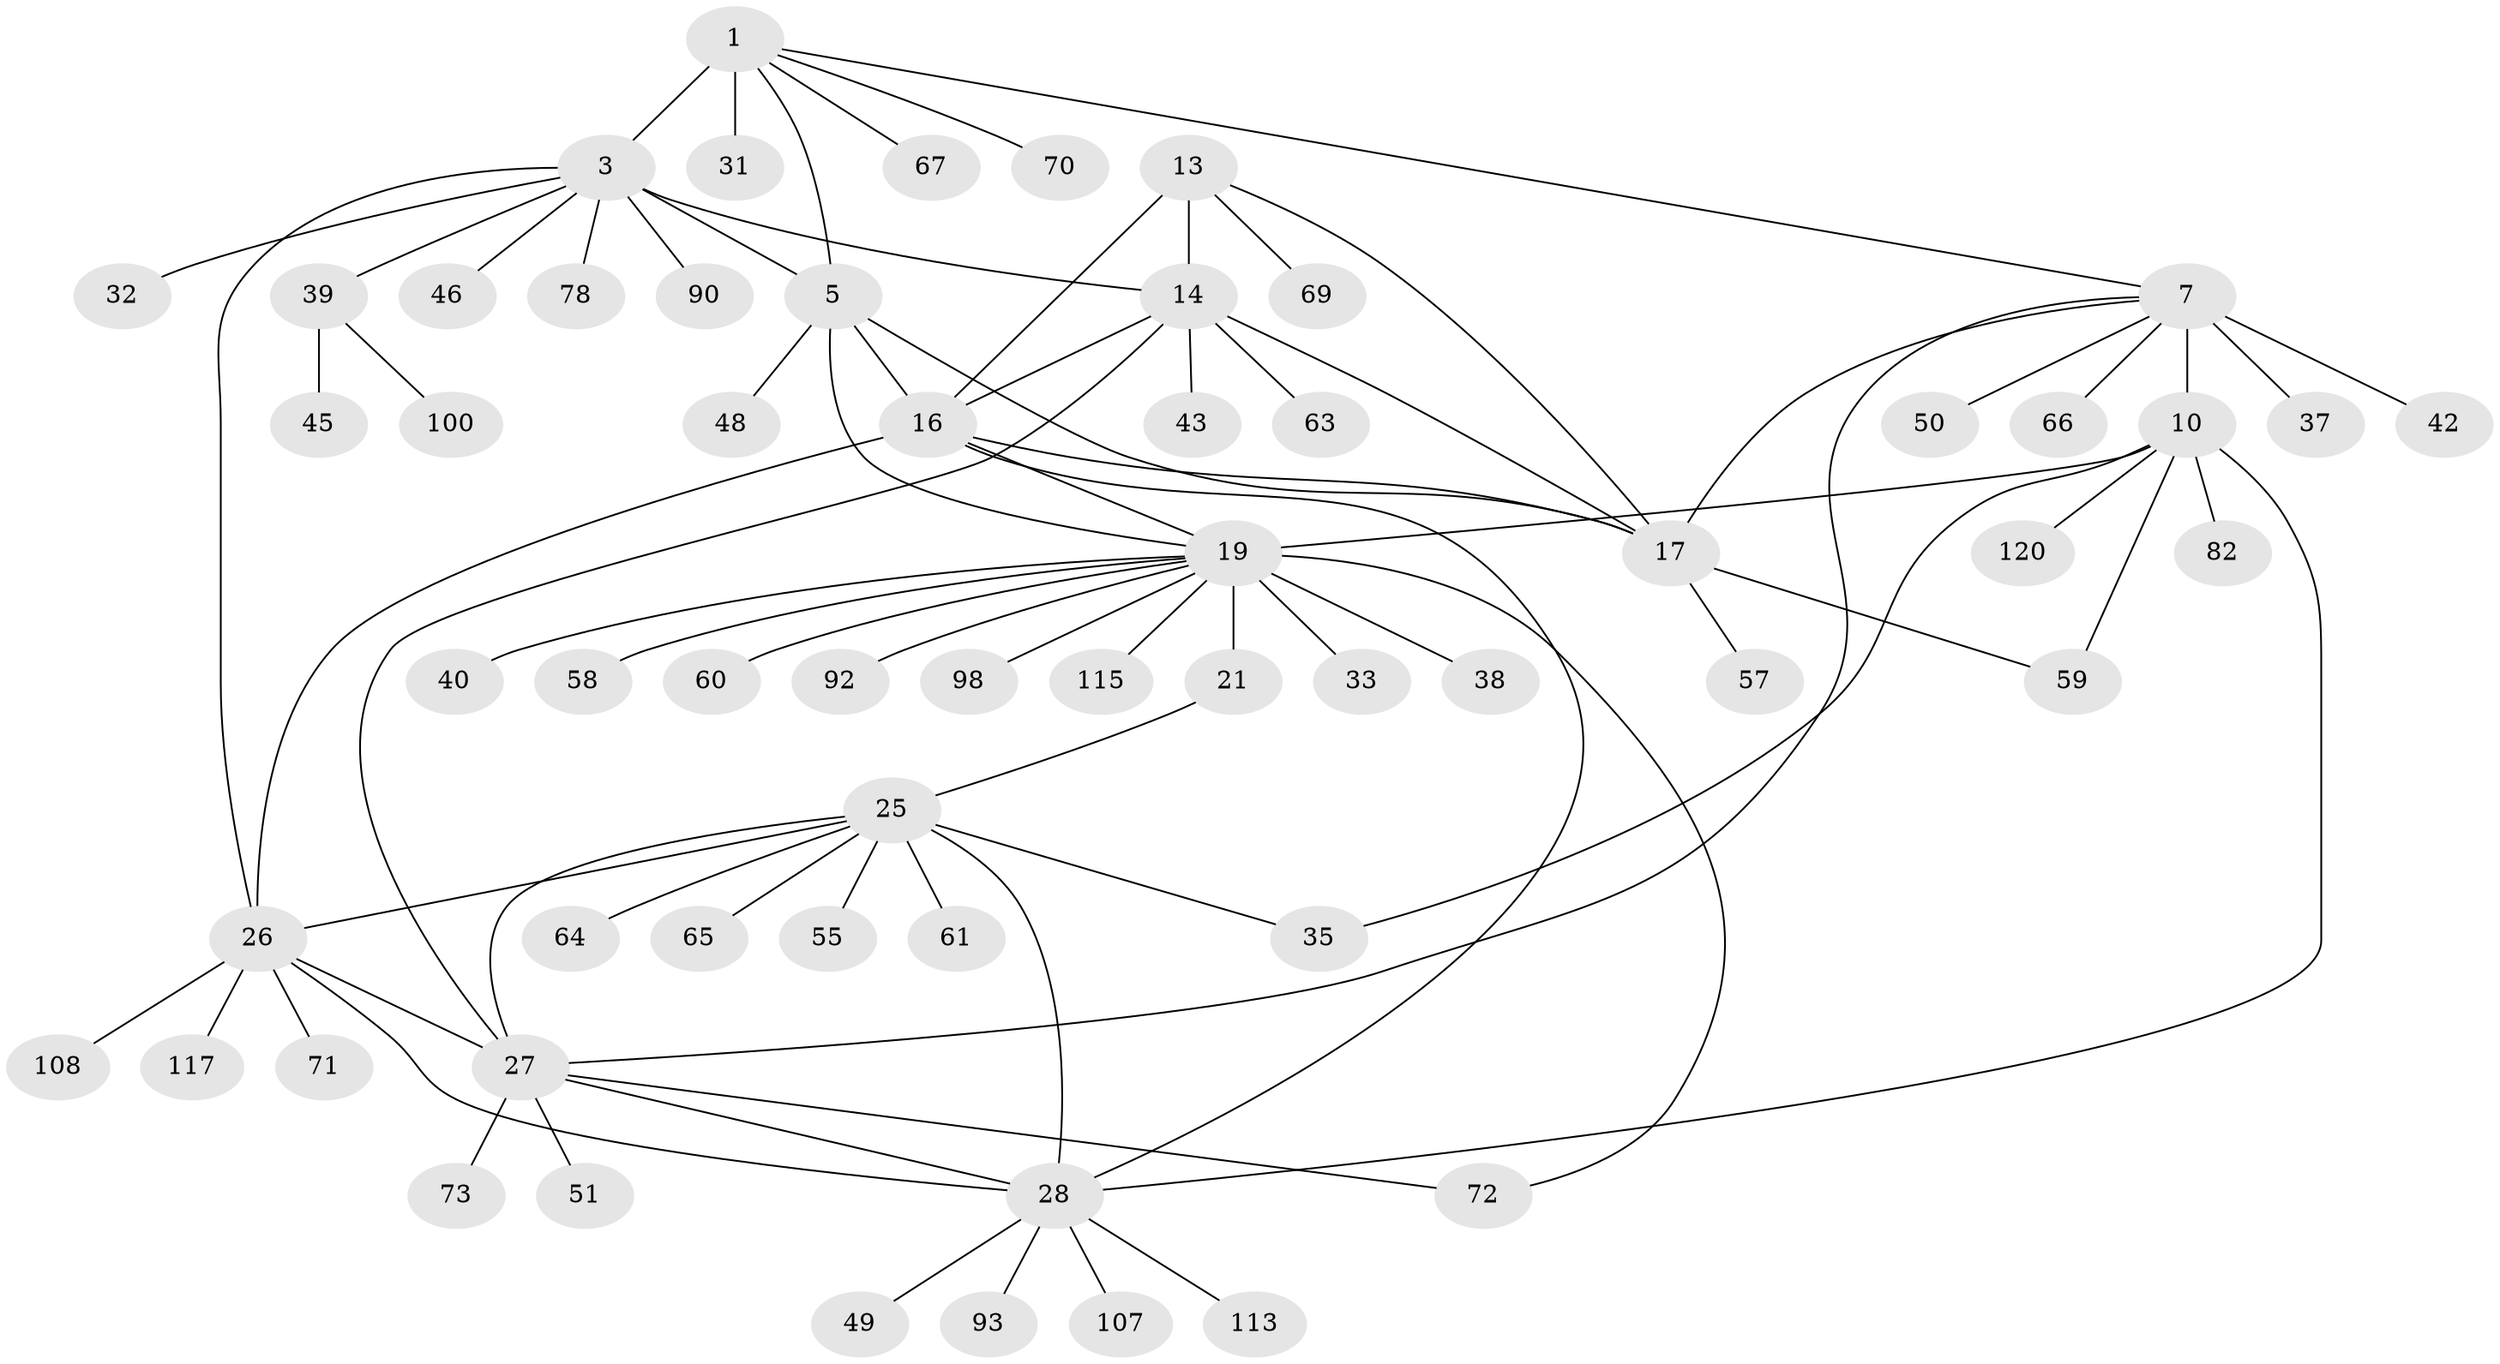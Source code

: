 // original degree distribution, {6: 0.06666666666666667, 7: 0.041666666666666664, 10: 0.025, 9: 0.05, 8: 0.025, 11: 0.025, 17: 0.008333333333333333, 13: 0.008333333333333333, 1: 0.5666666666666667, 2: 0.16666666666666666, 3: 0.016666666666666666}
// Generated by graph-tools (version 1.1) at 2025/15/03/09/25 04:15:43]
// undirected, 60 vertices, 80 edges
graph export_dot {
graph [start="1"]
  node [color=gray90,style=filled];
  1 [super="+2"];
  3 [super="+4"];
  5;
  7 [super="+8+110+85+9+11"];
  10;
  13 [super="+15"];
  14 [super="+68+84+111+119+103+88+87+62+53+34+18+52"];
  16 [super="+36+41+91"];
  17 [super="+47+75"];
  19 [super="+24+20"];
  21 [super="+22+79"];
  25 [super="+30+86"];
  26;
  27;
  28 [super="+54+29+76+95"];
  31;
  32;
  33;
  35;
  37;
  38 [super="+104"];
  39;
  40;
  42 [super="+74"];
  43;
  45;
  46;
  48;
  49 [super="+118+102"];
  50;
  51;
  55;
  57;
  58;
  59;
  60;
  61;
  63 [super="+114"];
  64;
  65;
  66;
  67;
  69;
  70;
  71;
  72;
  73;
  78;
  82 [super="+105"];
  90;
  92;
  93 [super="+112"];
  98;
  100;
  107;
  108;
  113;
  115;
  117;
  120;
  1 -- 3 [weight=6];
  1 -- 5 [weight=3];
  1 -- 31;
  1 -- 67;
  1 -- 70;
  1 -- 7;
  3 -- 5 [weight=2];
  3 -- 32;
  3 -- 78;
  3 -- 26;
  3 -- 39;
  3 -- 46;
  3 -- 14;
  3 -- 90;
  5 -- 17;
  5 -- 48;
  5 -- 16;
  5 -- 19;
  7 -- 10 [weight=5];
  7 -- 42;
  7 -- 37;
  7 -- 17;
  7 -- 50;
  7 -- 27;
  7 -- 66;
  10 -- 28;
  10 -- 35;
  10 -- 59;
  10 -- 82;
  10 -- 120;
  10 -- 19;
  13 -- 14 [weight=4];
  13 -- 16 [weight=2];
  13 -- 17 [weight=2];
  13 -- 69;
  14 -- 16 [weight=2];
  14 -- 17 [weight=2];
  14 -- 43;
  14 -- 63;
  14 -- 27 [weight=2];
  16 -- 17;
  16 -- 19;
  16 -- 28;
  16 -- 26;
  17 -- 57;
  17 -- 59;
  19 -- 21 [weight=8];
  19 -- 40;
  19 -- 33;
  19 -- 98;
  19 -- 38;
  19 -- 60;
  19 -- 115;
  19 -- 58;
  19 -- 92;
  19 -- 72;
  21 -- 25;
  25 -- 26 [weight=2];
  25 -- 27 [weight=2];
  25 -- 28 [weight=4];
  25 -- 35;
  25 -- 64;
  25 -- 65;
  25 -- 61;
  25 -- 55;
  26 -- 27;
  26 -- 28 [weight=2];
  26 -- 71;
  26 -- 108;
  26 -- 117;
  27 -- 28 [weight=2];
  27 -- 51;
  27 -- 72;
  27 -- 73;
  28 -- 107;
  28 -- 49;
  28 -- 113;
  28 -- 93;
  39 -- 45;
  39 -- 100;
}
